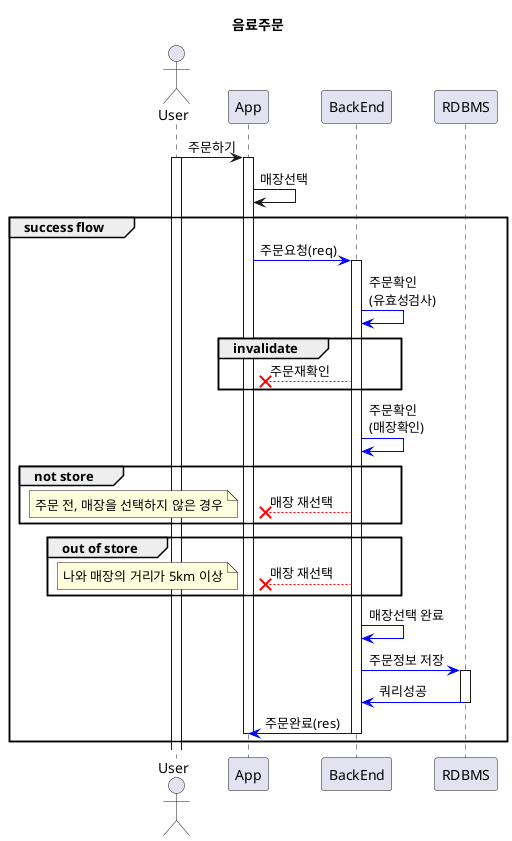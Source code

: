 @startuml
title 음료주문

actor "User" as user
participant "App" as app
participant "BackEnd" as backend
participant "RDBMS" as db


user -> app : 주문하기
activate user
activate app
app -> app : 매장선택
group success flow
    app -[#blue]> backend : 주문요청(req)
    activate backend
    backend -[#blue]> backend : 주문확인\n(유효성검사)

    group invalidate
        backend --[#red]x app : 주문재확인
    end

    backend -[#blue]> backend : 주문확인\n(매장확인)

    group not store
        backend --[#red]x app : 매장 재선택
        note left : 주문 전, 매장을 선택하지 않은 경우
    end

    group out of store
        backend --[#red]x app : 매장 재선택
        note left : 나와 매장의 거리가 5km 이상
    end

    backend -[#blue]> backend : 매장선택 완료
    backend -[#blue]> db : 주문정보 저장
    activate db
    db -[#blue]> backend : 쿼리성공
    deactivate db
    backend -[#blue]> app : 주문완료(res)
    deactivate backend
    deactivate app
end
@enduml